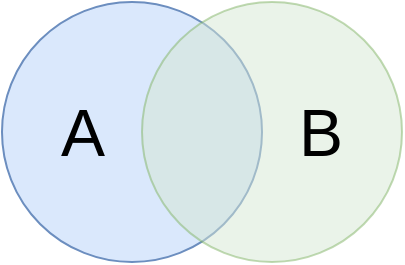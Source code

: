 <?xml version="1.0" encoding="UTF-8"?>
<mxfile version="16.0.2"><diagram id="rjNCYjrIhBxpnBoFByjd" name="Page-1"><mxGraphModel dx="921" dy="1159" grid="1" gridSize="10" guides="1" tooltips="1" connect="1" arrows="1" fold="1" page="1" pageScale="1" pageWidth="1169" pageHeight="827" math="0" shadow="0"><root><mxCell id="0"/><mxCell id="1" parent="0"/><mxCell id="dVBOzd2icWeCK3hJ6PB2-1" value="&lt;font style=&quot;font-size: 33px&quot;&gt;&amp;nbsp; &amp;nbsp;A&lt;/font&gt;" style="ellipse;whiteSpace=wrap;html=1;aspect=fixed;fillColor=#dae8fc;strokeColor=#6c8ebf;align=left;" vertex="1" parent="1"><mxGeometry x="150" y="110" width="130" height="130" as="geometry"/></mxCell><mxCell id="dVBOzd2icWeCK3hJ6PB2-2" value="&lt;font style=&quot;font-size: 33px&quot;&gt;B&amp;nbsp; &amp;nbsp;&lt;/font&gt;" style="ellipse;whiteSpace=wrap;html=1;aspect=fixed;fillColor=#d5e8d4;strokeColor=#82b366;opacity=50;align=right;" vertex="1" parent="1"><mxGeometry x="220" y="110" width="130" height="130" as="geometry"/></mxCell></root></mxGraphModel></diagram></mxfile>